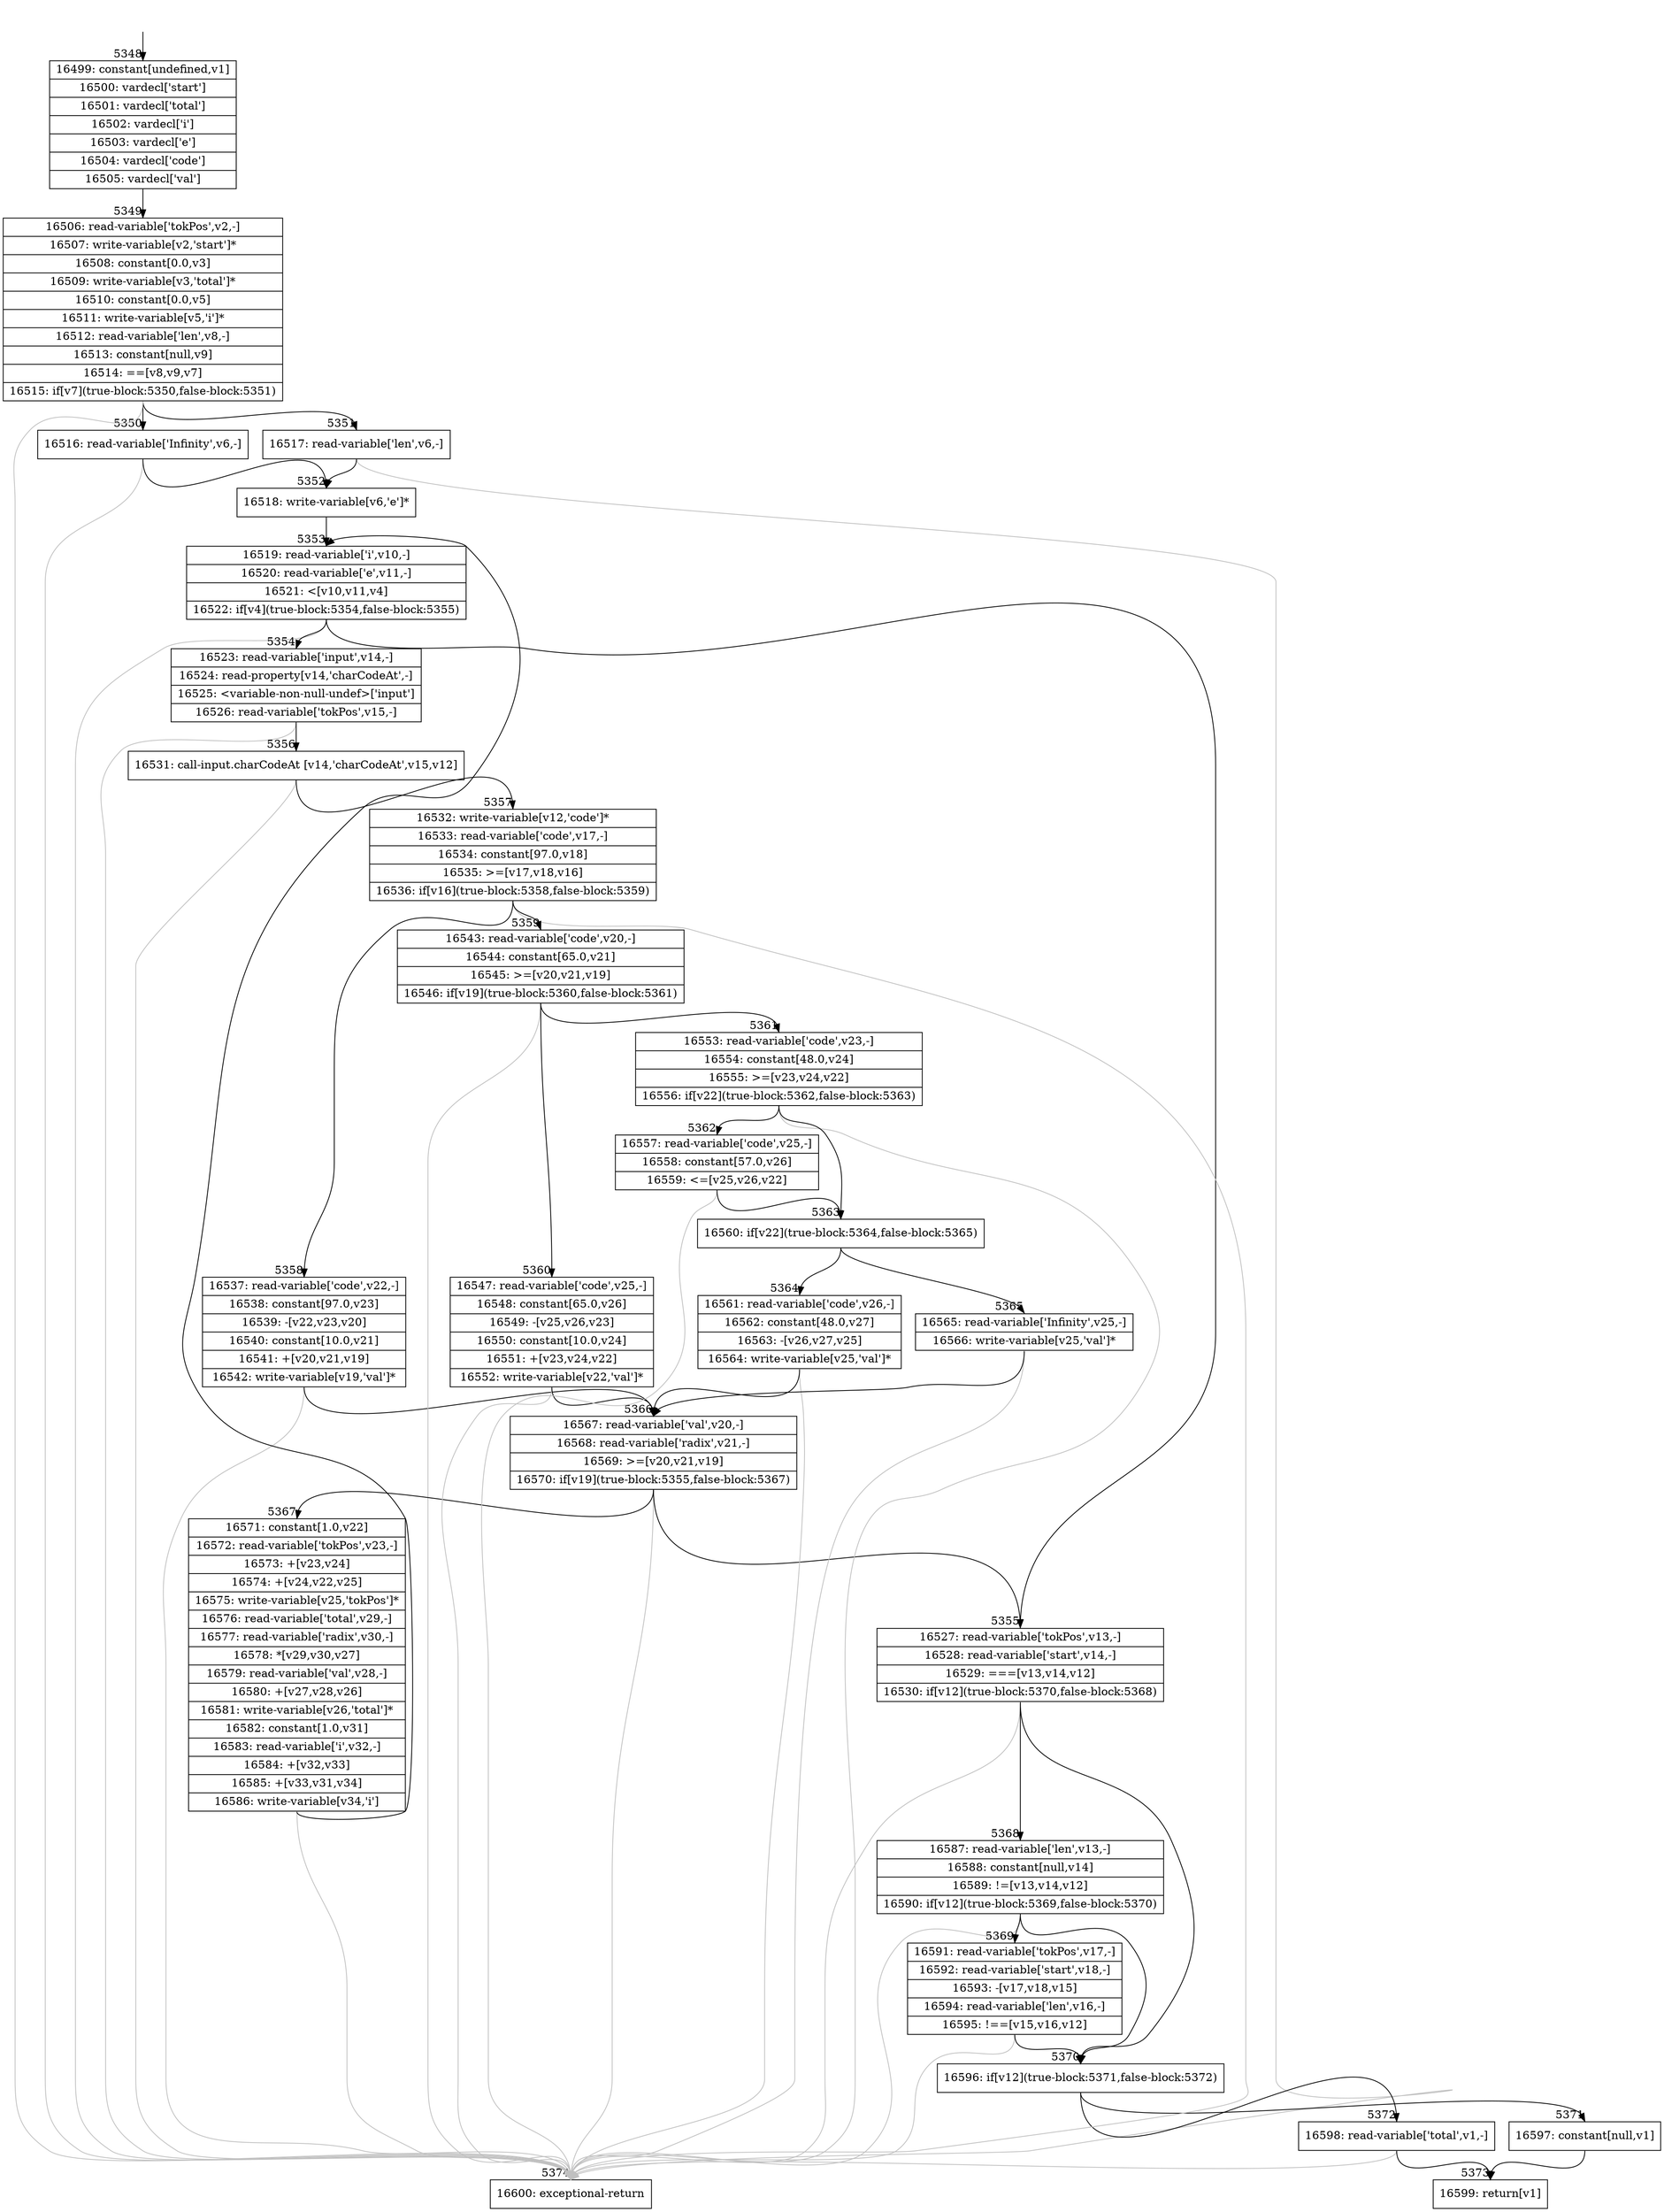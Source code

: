 digraph {
rankdir="TD"
BB_entry318[shape=none,label=""];
BB_entry318 -> BB5348 [tailport=s, headport=n, headlabel="    5348"]
BB5348 [shape=record label="{16499: constant[undefined,v1]|16500: vardecl['start']|16501: vardecl['total']|16502: vardecl['i']|16503: vardecl['e']|16504: vardecl['code']|16505: vardecl['val']}" ] 
BB5348 -> BB5349 [tailport=s, headport=n, headlabel="      5349"]
BB5349 [shape=record label="{16506: read-variable['tokPos',v2,-]|16507: write-variable[v2,'start']*|16508: constant[0.0,v3]|16509: write-variable[v3,'total']*|16510: constant[0.0,v5]|16511: write-variable[v5,'i']*|16512: read-variable['len',v8,-]|16513: constant[null,v9]|16514: ==[v8,v9,v7]|16515: if[v7](true-block:5350,false-block:5351)}" ] 
BB5349 -> BB5350 [tailport=s, headport=n, headlabel="      5350"]
BB5349 -> BB5351 [tailport=s, headport=n, headlabel="      5351"]
BB5349 -> BB5374 [tailport=s, headport=n, color=gray, headlabel="      5374"]
BB5350 [shape=record label="{16516: read-variable['Infinity',v6,-]}" ] 
BB5350 -> BB5352 [tailport=s, headport=n, headlabel="      5352"]
BB5350 -> BB5374 [tailport=s, headport=n, color=gray]
BB5351 [shape=record label="{16517: read-variable['len',v6,-]}" ] 
BB5351 -> BB5352 [tailport=s, headport=n]
BB5351 -> BB5374 [tailport=s, headport=n, color=gray]
BB5352 [shape=record label="{16518: write-variable[v6,'e']*}" ] 
BB5352 -> BB5353 [tailport=s, headport=n, headlabel="      5353"]
BB5353 [shape=record label="{16519: read-variable['i',v10,-]|16520: read-variable['e',v11,-]|16521: \<[v10,v11,v4]|16522: if[v4](true-block:5354,false-block:5355)}" ] 
BB5353 -> BB5354 [tailport=s, headport=n, headlabel="      5354"]
BB5353 -> BB5355 [tailport=s, headport=n, headlabel="      5355"]
BB5353 -> BB5374 [tailport=s, headport=n, color=gray]
BB5354 [shape=record label="{16523: read-variable['input',v14,-]|16524: read-property[v14,'charCodeAt',-]|16525: \<variable-non-null-undef\>['input']|16526: read-variable['tokPos',v15,-]}" ] 
BB5354 -> BB5356 [tailport=s, headport=n, headlabel="      5356"]
BB5354 -> BB5374 [tailport=s, headport=n, color=gray]
BB5355 [shape=record label="{16527: read-variable['tokPos',v13,-]|16528: read-variable['start',v14,-]|16529: ===[v13,v14,v12]|16530: if[v12](true-block:5370,false-block:5368)}" ] 
BB5355 -> BB5370 [tailport=s, headport=n, headlabel="      5370"]
BB5355 -> BB5368 [tailport=s, headport=n, headlabel="      5368"]
BB5355 -> BB5374 [tailport=s, headport=n, color=gray]
BB5356 [shape=record label="{16531: call-input.charCodeAt [v14,'charCodeAt',v15,v12]}" ] 
BB5356 -> BB5357 [tailport=s, headport=n, headlabel="      5357"]
BB5356 -> BB5374 [tailport=s, headport=n, color=gray]
BB5357 [shape=record label="{16532: write-variable[v12,'code']*|16533: read-variable['code',v17,-]|16534: constant[97.0,v18]|16535: \>=[v17,v18,v16]|16536: if[v16](true-block:5358,false-block:5359)}" ] 
BB5357 -> BB5358 [tailport=s, headport=n, headlabel="      5358"]
BB5357 -> BB5359 [tailport=s, headport=n, headlabel="      5359"]
BB5357 -> BB5374 [tailport=s, headport=n, color=gray]
BB5358 [shape=record label="{16537: read-variable['code',v22,-]|16538: constant[97.0,v23]|16539: -[v22,v23,v20]|16540: constant[10.0,v21]|16541: +[v20,v21,v19]|16542: write-variable[v19,'val']*}" ] 
BB5358 -> BB5366 [tailport=s, headport=n, headlabel="      5366"]
BB5358 -> BB5374 [tailport=s, headport=n, color=gray]
BB5359 [shape=record label="{16543: read-variable['code',v20,-]|16544: constant[65.0,v21]|16545: \>=[v20,v21,v19]|16546: if[v19](true-block:5360,false-block:5361)}" ] 
BB5359 -> BB5360 [tailport=s, headport=n, headlabel="      5360"]
BB5359 -> BB5361 [tailport=s, headport=n, headlabel="      5361"]
BB5359 -> BB5374 [tailport=s, headport=n, color=gray]
BB5360 [shape=record label="{16547: read-variable['code',v25,-]|16548: constant[65.0,v26]|16549: -[v25,v26,v23]|16550: constant[10.0,v24]|16551: +[v23,v24,v22]|16552: write-variable[v22,'val']*}" ] 
BB5360 -> BB5366 [tailport=s, headport=n]
BB5360 -> BB5374 [tailport=s, headport=n, color=gray]
BB5361 [shape=record label="{16553: read-variable['code',v23,-]|16554: constant[48.0,v24]|16555: \>=[v23,v24,v22]|16556: if[v22](true-block:5362,false-block:5363)}" ] 
BB5361 -> BB5363 [tailport=s, headport=n, headlabel="      5363"]
BB5361 -> BB5362 [tailport=s, headport=n, headlabel="      5362"]
BB5361 -> BB5374 [tailport=s, headport=n, color=gray]
BB5362 [shape=record label="{16557: read-variable['code',v25,-]|16558: constant[57.0,v26]|16559: \<=[v25,v26,v22]}" ] 
BB5362 -> BB5363 [tailport=s, headport=n]
BB5362 -> BB5374 [tailport=s, headport=n, color=gray]
BB5363 [shape=record label="{16560: if[v22](true-block:5364,false-block:5365)}" ] 
BB5363 -> BB5364 [tailport=s, headport=n, headlabel="      5364"]
BB5363 -> BB5365 [tailport=s, headport=n, headlabel="      5365"]
BB5364 [shape=record label="{16561: read-variable['code',v26,-]|16562: constant[48.0,v27]|16563: -[v26,v27,v25]|16564: write-variable[v25,'val']*}" ] 
BB5364 -> BB5366 [tailport=s, headport=n]
BB5364 -> BB5374 [tailport=s, headport=n, color=gray]
BB5365 [shape=record label="{16565: read-variable['Infinity',v25,-]|16566: write-variable[v25,'val']*}" ] 
BB5365 -> BB5366 [tailport=s, headport=n]
BB5365 -> BB5374 [tailport=s, headport=n, color=gray]
BB5366 [shape=record label="{16567: read-variable['val',v20,-]|16568: read-variable['radix',v21,-]|16569: \>=[v20,v21,v19]|16570: if[v19](true-block:5355,false-block:5367)}" ] 
BB5366 -> BB5355 [tailport=s, headport=n]
BB5366 -> BB5367 [tailport=s, headport=n, headlabel="      5367"]
BB5366 -> BB5374 [tailport=s, headport=n, color=gray]
BB5367 [shape=record label="{16571: constant[1.0,v22]|16572: read-variable['tokPos',v23,-]|16573: +[v23,v24]|16574: +[v24,v22,v25]|16575: write-variable[v25,'tokPos']*|16576: read-variable['total',v29,-]|16577: read-variable['radix',v30,-]|16578: *[v29,v30,v27]|16579: read-variable['val',v28,-]|16580: +[v27,v28,v26]|16581: write-variable[v26,'total']*|16582: constant[1.0,v31]|16583: read-variable['i',v32,-]|16584: +[v32,v33]|16585: +[v33,v31,v34]|16586: write-variable[v34,'i']}" ] 
BB5367 -> BB5353 [tailport=s, headport=n]
BB5367 -> BB5374 [tailport=s, headport=n, color=gray]
BB5368 [shape=record label="{16587: read-variable['len',v13,-]|16588: constant[null,v14]|16589: !=[v13,v14,v12]|16590: if[v12](true-block:5369,false-block:5370)}" ] 
BB5368 -> BB5370 [tailport=s, headport=n]
BB5368 -> BB5369 [tailport=s, headport=n, headlabel="      5369"]
BB5368 -> BB5374 [tailport=s, headport=n, color=gray]
BB5369 [shape=record label="{16591: read-variable['tokPos',v17,-]|16592: read-variable['start',v18,-]|16593: -[v17,v18,v15]|16594: read-variable['len',v16,-]|16595: !==[v15,v16,v12]}" ] 
BB5369 -> BB5370 [tailport=s, headport=n]
BB5369 -> BB5374 [tailport=s, headport=n, color=gray]
BB5370 [shape=record label="{16596: if[v12](true-block:5371,false-block:5372)}" ] 
BB5370 -> BB5371 [tailport=s, headport=n, headlabel="      5371"]
BB5370 -> BB5372 [tailport=s, headport=n, headlabel="      5372"]
BB5371 [shape=record label="{16597: constant[null,v1]}" ] 
BB5371 -> BB5373 [tailport=s, headport=n, headlabel="      5373"]
BB5372 [shape=record label="{16598: read-variable['total',v1,-]}" ] 
BB5372 -> BB5373 [tailport=s, headport=n]
BB5372 -> BB5374 [tailport=s, headport=n, color=gray]
BB5373 [shape=record label="{16599: return[v1]}" ] 
BB5374 [shape=record label="{16600: exceptional-return}" ] 
//#$~ 5490
}
